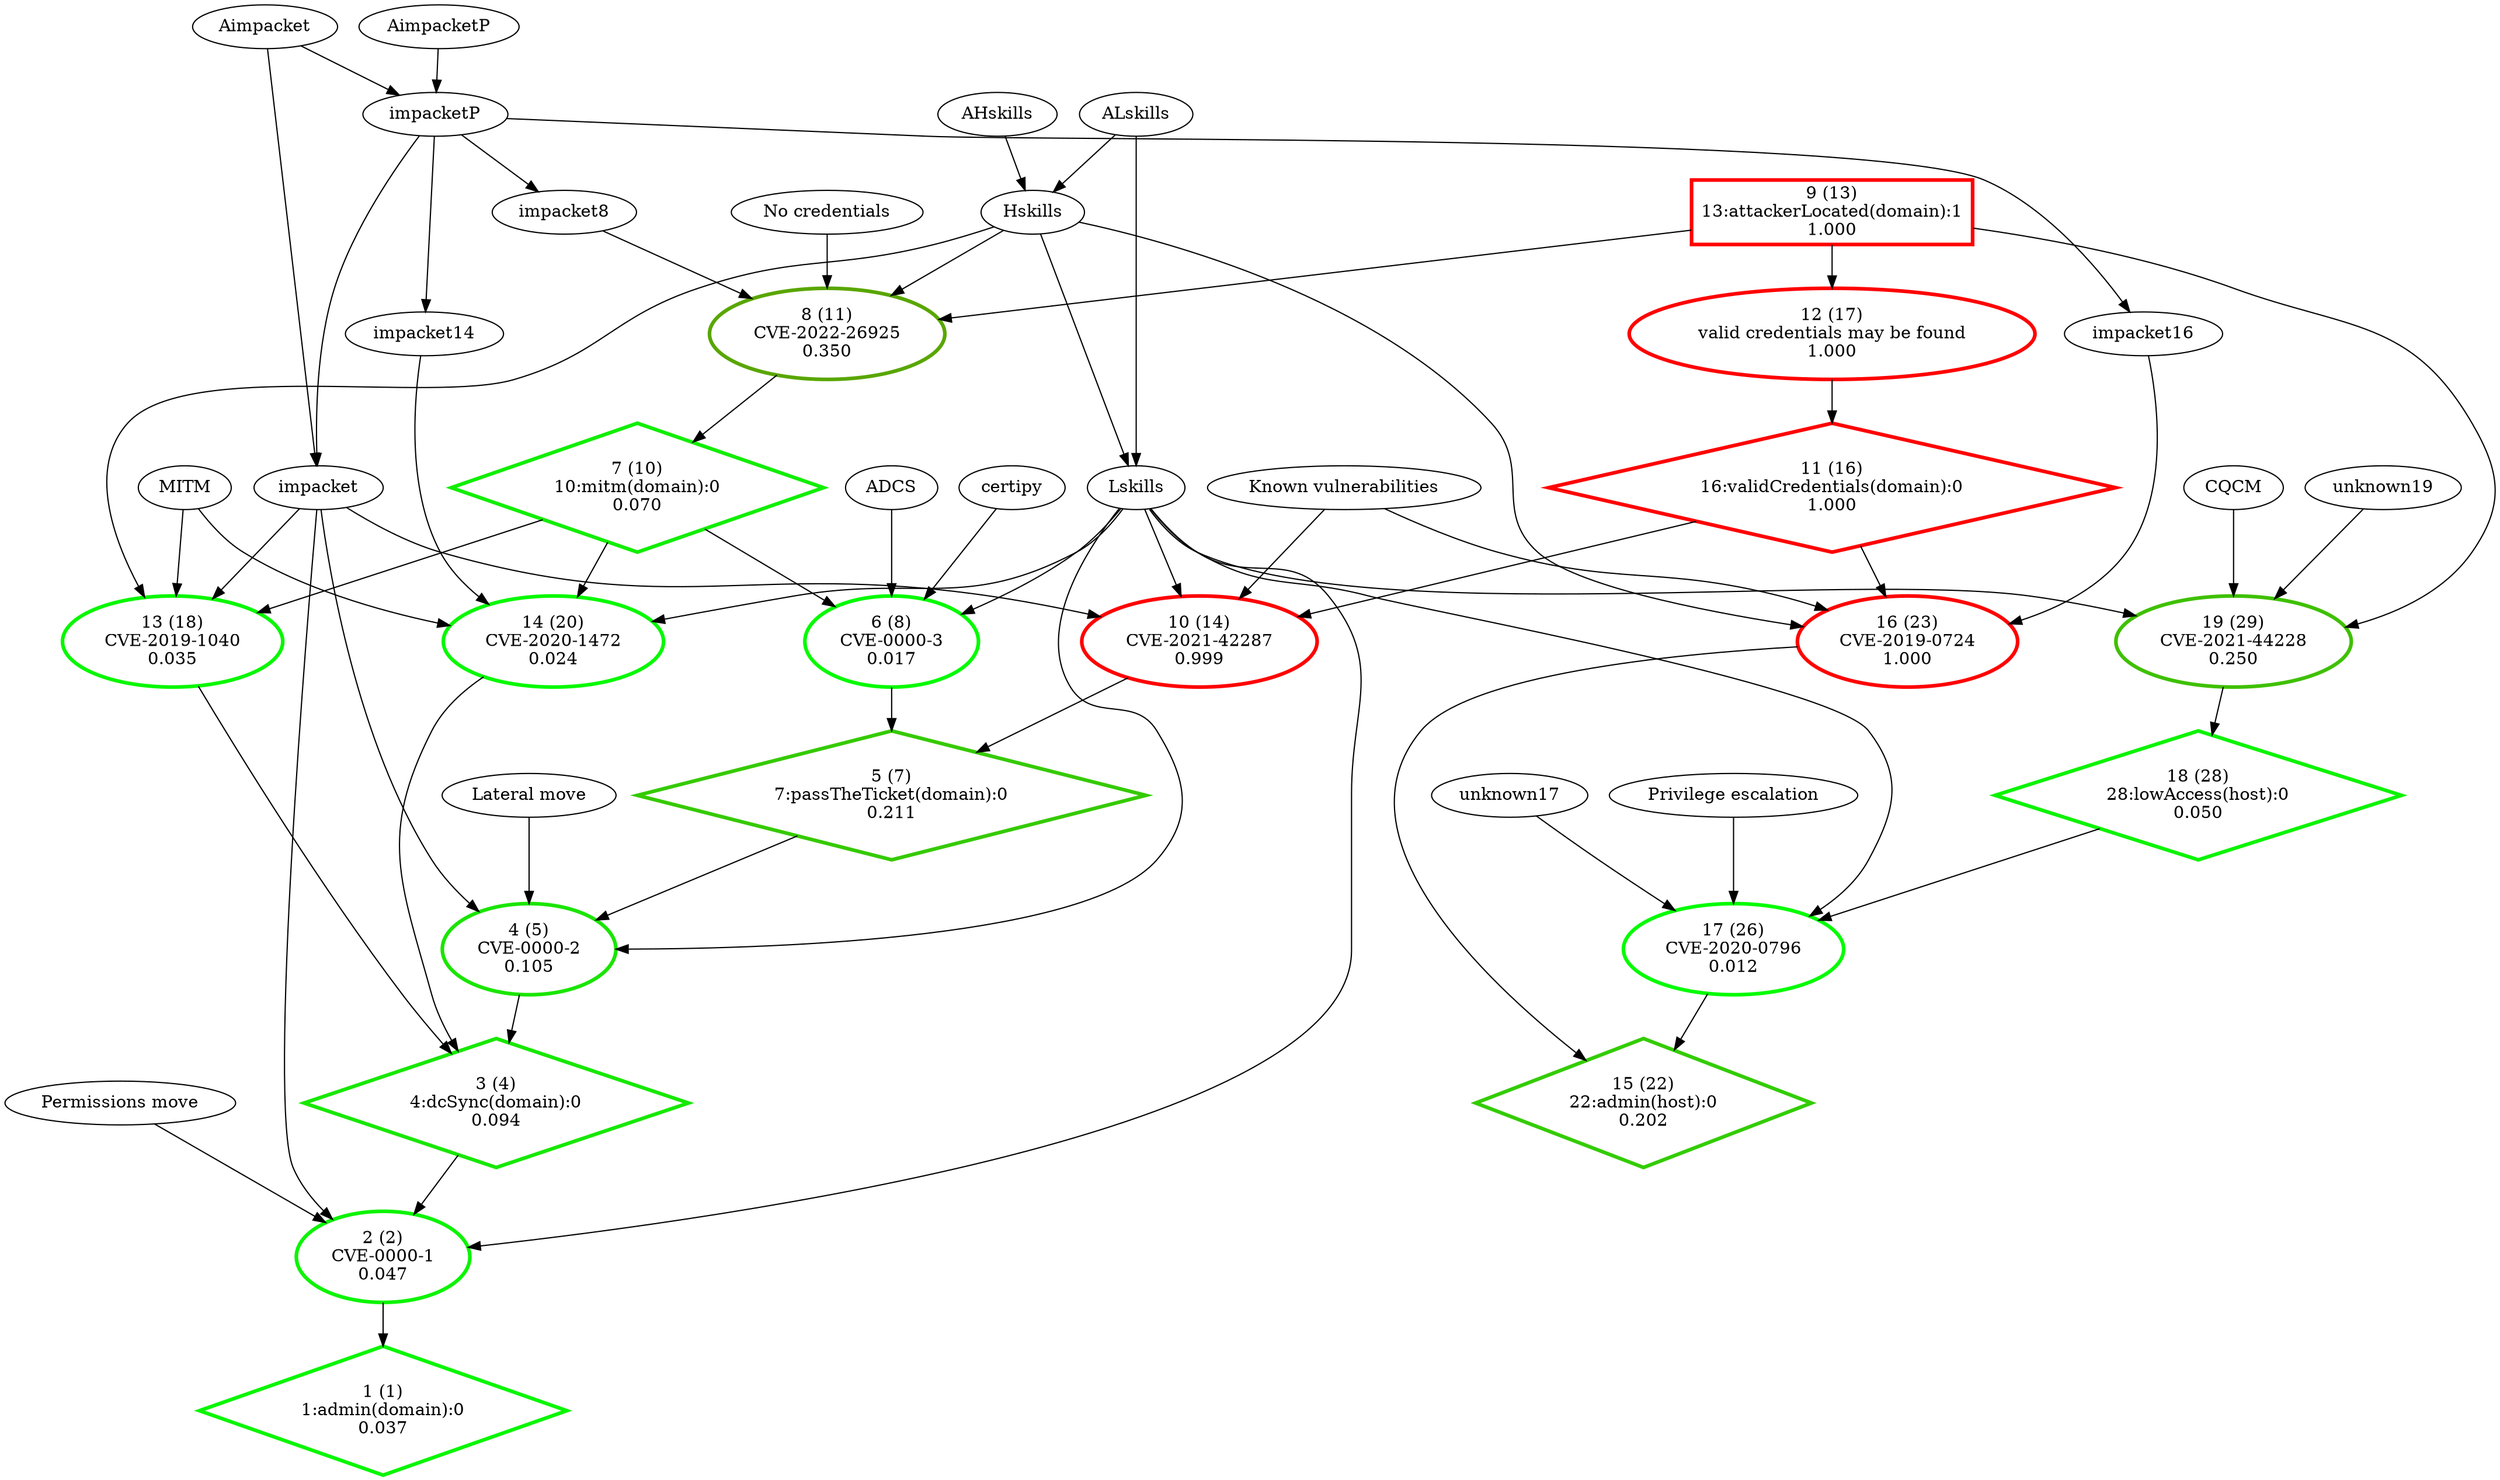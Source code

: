 digraph G {
  1 [label="1 (1)\n1:admin(domain):0\n0.037", color="#09F600", penwidth=3, shape="diamond"];
  2 [label="2 (2)\nCVE-0000-1\n0.047", color="#0BF400", penwidth=3, shape="ellipse"];
  3 [label="3 (4)\n4:dcSync(domain):0\n0.094", color="#17E800", penwidth=3, shape="diamond"];
  4 [label="4 (5)\nCVE-0000-2\n0.105", color="#1AE500", penwidth=3, shape="ellipse"];
  5 [label="5 (7)\n7:passTheTicket(domain):0\n0.211", color="#35CA00", penwidth=3, shape="diamond"];
  6 [label="6 (8)\nCVE-0000-3\n0.017", color="#04FB00", penwidth=3, shape="ellipse"];
  7 [label="7 (10)\n10:mitm(domain):0\n0.070", color="#11EE00", penwidth=3, shape="diamond"];
  8 [label="8 (11)\nCVE-2022-26925\n0.350", color="#59A600", penwidth=3, shape="ellipse"];
  9 [label="9 (13)\n13:attackerLocated(domain):1\n1.000", color="#FF0000", penwidth=3, shape="box"];
  10 [label="10 (14)\nCVE-2021-42287\n0.999", color="#FE0100", penwidth=3, shape="ellipse"];
  11 [label="11 (16)\n16:validCredentials(domain):0\n1.000", color="#FF0000", penwidth=3, shape="diamond"];
  12 [label="12 (17)\nvalid credentials may be found\n1.000", color="#FF0000", penwidth=3, shape="ellipse"];
  13 [label="13 (18)\nCVE-2019-1040\n0.035", color="#08F700", penwidth=3, shape="ellipse"];
  14 [label="14 (20)\nCVE-2020-1472\n0.024", color="#06F900", penwidth=3, shape="ellipse"];
  15 [label="15 (22)\n22:admin(host):0\n0.202", color="#33CC00", penwidth=3, shape="diamond"];
  16 [label="16 (23)\nCVE-2019-0724\n1.000", color="#FF0000", penwidth=3, shape="ellipse"];
  17 [label="17 (26)\nCVE-2020-0796\n0.012", color="#03FC00", penwidth=3, shape="ellipse"];
  18 [label="18 (28)\n28:lowAccess(host):0\n0.050", color="#0CF300", penwidth=3, shape="diamond"];
  19 [label="19 (29)\nCVE-2021-44228\n0.250", color="#3FC000", penwidth=3, shape="ellipse"];
  "9" -> "8";
  "9" -> "12";
  "9" -> "19";
  "8" -> "7";
  "7" -> "6";
  "7" -> "13";
  "7" -> "14";
  "6" -> "5";
  "5" -> "4";
  "12" -> "11";
  "11" -> "10";
  "11" -> "16";
  "10" -> "5";
  "4" -> "3";
  "3" -> "2";
  "13" -> "3";
  "14" -> "3";
  "2" -> "1";
  "16" -> "15";
  "19" -> "18";
  "18" -> "17";
  "17" -> "15";
  "ALskills" -> "Lskills";
  "ALskills" -> "Hskills";
  "Lskills" -> "2";
  "Lskills" -> "4";
  "Lskills" -> "6";
  "Lskills" -> "10";
  "Lskills" -> "14";
  "Lskills" -> "17";
  "Lskills" -> "19";
  "Hskills" -> "Lskills";
  "Hskills" -> "8";
  "Hskills" -> "13";
  "Hskills" -> "16";
  "AHskills" -> "Hskills";
  "Aimpacket" -> "impacketP";
  "Aimpacket" -> "impacket";
  "impacketP" -> "impacket";
  "impacketP" -> "impacket8";
  "impacketP" -> "impacket14";
  "impacketP" -> "impacket16";
  "impacket" -> "2";
  "impacket" -> "4";
  "impacket" -> "10";
  "impacket" -> "13";
  "AimpacketP" -> "impacketP";
  "Permissions move" -> "2";
  "Lateral move" -> "4";
  "certipy" -> "6";
  "ADCS" -> "6";
  "impacket8" -> "8";
  "No credentials" -> "8";
  "Known vulnerabilities" -> "10";
  "Known vulnerabilities" -> "16";
  "MITM" -> "13";
  "MITM" -> "14";
  "impacket14" -> "14";
  "impacket16" -> "16";
  "unknown17" -> "17";
  "Privilege escalation" -> "17";
  "unknown19" -> "19";
  "CQCM" -> "19";
}